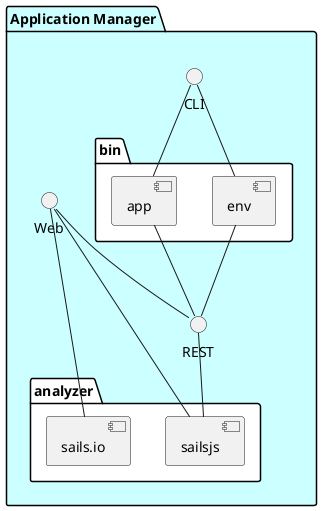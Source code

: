 @startuml
package "Application Manager" #ccffff {
    interface CLI
    interface Web
    interface REST
    folder analyzer #ffffff {
        component sailsjs
        component sails.io
    }
    folder bin #ffffff {
      component app
      component env
    }
}
CLI -- app
CLI -- env
app -- REST
env -- REST
Web -- sailsjs
Web -- REST
REST -- sailsjs

Web -- sails.io
@enduml
